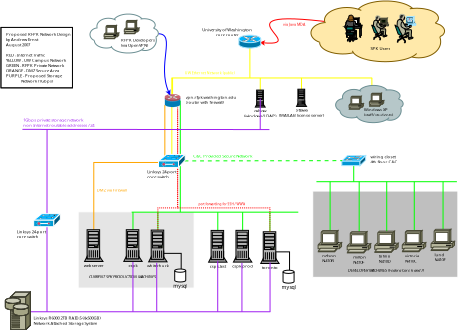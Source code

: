 <?xml version="1.0" encoding="UTF-8"?>
<dia:diagram xmlns:dia="http://www.lysator.liu.se/~alla/dia/">
  <dia:layer name="Current Network Design" visible="true">
    <dia:object type="Standard - BezierLine" version="0" id="O0">
      <dia:attribute name="obj_pos">
        <dia:point val="44.286,-16.748"/>
      </dia:attribute>
      <dia:attribute name="obj_bb">
        <dia:rectangle val="25.716,-18.406;44.286,-14.242"/>
      </dia:attribute>
      <dia:attribute name="bez_points">
        <dia:point val="44.286,-16.748"/>
        <dia:point val="14.128,-21.688"/>
        <dia:point val="33.128,-14.088"/>
        <dia:point val="24.087,-14.889"/>
      </dia:attribute>
      <dia:attribute name="corner_types">
        <dia:enum val="0"/>
        <dia:enum val="0"/>
      </dia:attribute>
      <dia:attribute name="line_color">
        <dia:color val="#ff0000"/>
      </dia:attribute>
      <dia:attribute name="line_width">
        <dia:real val="0"/>
      </dia:attribute>
      <dia:attribute name="end_arrow">
        <dia:enum val="22"/>
      </dia:attribute>
      <dia:attribute name="end_arrow_length">
        <dia:real val="0.5"/>
      </dia:attribute>
      <dia:attribute name="end_arrow_width">
        <dia:real val="0.5"/>
      </dia:attribute>
      <dia:connections>
        <dia:connection handle="3" to="O62" connection="4"/>
      </dia:connections>
    </dia:object>
    <dia:object type="Standard - Box" version="0" id="O1">
      <dia:attribute name="obj_pos">
        <dia:point val="-2.384,11.335"/>
      </dia:attribute>
      <dia:attribute name="obj_bb">
        <dia:rectangle val="-2.434,11.285;15.548,23.149"/>
      </dia:attribute>
      <dia:attribute name="elem_corner">
        <dia:point val="-2.384,11.335"/>
      </dia:attribute>
      <dia:attribute name="elem_width">
        <dia:real val="17.882"/>
      </dia:attribute>
      <dia:attribute name="elem_height">
        <dia:real val="11.765"/>
      </dia:attribute>
      <dia:attribute name="border_color">
        <dia:color val="#ffffff"/>
      </dia:attribute>
      <dia:attribute name="inner_color">
        <dia:color val="#e5e5e5"/>
      </dia:attribute>
      <dia:attribute name="show_background">
        <dia:boolean val="true"/>
      </dia:attribute>
      <dia:attribute name="corner_radius">
        <dia:real val="1.175e-38"/>
      </dia:attribute>
    </dia:object>
    <dia:object type="Network - Bus" version="0" id="O2">
      <dia:attribute name="obj_pos">
        <dia:point val="5.91,11.393"/>
      </dia:attribute>
      <dia:attribute name="obj_bb">
        <dia:rectangle val="5.86,-5.796;31.548,16.862"/>
      </dia:attribute>
      <dia:attribute name="conn_endpoints">
        <dia:point val="5.91,11.393"/>
        <dia:point val="31.498,11.393"/>
      </dia:attribute>
      <dia:attribute name="line_color">
        <dia:color val="#00ff00"/>
      </dia:attribute>
      <dia:attribute name="bus_handles">
        <dia:point val="19.14,16.657"/>
        <dia:point val="22.97,16.647"/>
        <dia:point val="6.066,16.547"/>
        <dia:point val="9.905,16.607"/>
        <dia:point val="27.176,16.862"/>
        <dia:point val="13.361,-5.796"/>
      </dia:attribute>
      <dia:connections>
        <dia:connection handle="2" to="O11" connection="2"/>
        <dia:connection handle="3" to="O12" connection="2"/>
        <dia:connection handle="4" to="O10" connection="2"/>
        <dia:connection handle="5" to="O32" connection="2"/>
        <dia:connection handle="6" to="O31" connection="2"/>
        <dia:connection handle="7" to="O28" connection="7"/>
      </dia:connections>
    </dia:object>
    <dia:object type="Network - Bus" version="0" id="O3">
      <dia:attribute name="obj_pos">
        <dia:point val="34.904,-9.289"/>
      </dia:attribute>
      <dia:attribute name="obj_bb">
        <dia:rectangle val="12.006,-14.889;42.939,3.5"/>
      </dia:attribute>
      <dia:attribute name="conn_endpoints">
        <dia:point val="34.904,-9.289"/>
        <dia:point val="29.14,-9.289"/>
      </dia:attribute>
      <dia:attribute name="line_color">
        <dia:color val="#ffff00"/>
      </dia:attribute>
      <dia:attribute name="bus_handles">
        <dia:point val="12.056,3.5"/>
        <dia:point val="25.684,-6.108"/>
        <dia:point val="32.045,-6.227"/>
        <dia:point val="12.17,-5.796"/>
        <dia:point val="42.889,-5.234"/>
        <dia:point val="24.087,-14.889"/>
      </dia:attribute>
      <dia:connections>
        <dia:connection handle="2" to="O59" connection="10"/>
        <dia:connection handle="3" to="O61" connection="2"/>
        <dia:connection handle="4" to="O40" connection="2"/>
        <dia:connection handle="5" to="O28" connection="8"/>
        <dia:connection handle="6" to="O48" connection="14"/>
        <dia:connection handle="7" to="O62" connection="4"/>
      </dia:connections>
    </dia:object>
    <dia:object type="Standard - ZigZagLine" version="1" id="O4">
      <dia:attribute name="obj_pos">
        <dia:point val="30.198,20.344"/>
      </dia:attribute>
      <dia:attribute name="obj_bb">
        <dia:rectangle val="26.676,16.862;30.198,20.344"/>
      </dia:attribute>
      <dia:attribute name="orth_points">
        <dia:point val="30.198,20.344"/>
        <dia:point val="30.198,17.515"/>
        <dia:point val="27.176,17.515"/>
        <dia:point val="27.176,16.862"/>
      </dia:attribute>
      <dia:attribute name="orth_orient">
        <dia:enum val="1"/>
        <dia:enum val="0"/>
        <dia:enum val="1"/>
      </dia:attribute>
      <dia:attribute name="autorouting">
        <dia:boolean val="false"/>
      </dia:attribute>
      <dia:attribute name="line_width">
        <dia:real val="0"/>
      </dia:attribute>
      <dia:attribute name="end_arrow">
        <dia:enum val="22"/>
      </dia:attribute>
      <dia:attribute name="end_arrow_length">
        <dia:real val="0.5"/>
      </dia:attribute>
      <dia:attribute name="end_arrow_width">
        <dia:real val="0.5"/>
      </dia:attribute>
      <dia:connections>
        <dia:connection handle="0" to="O33" connection="2"/>
        <dia:connection handle="1" to="O31" connection="2"/>
      </dia:connections>
    </dia:object>
    <dia:object type="Standard - ZigZagLine" version="1" id="O5">
      <dia:attribute name="obj_pos">
        <dia:point val="13.498,20.163"/>
      </dia:attribute>
      <dia:attribute name="obj_bb">
        <dia:rectangle val="9.405,16.607;13.498,20.163"/>
      </dia:attribute>
      <dia:attribute name="orth_points">
        <dia:point val="13.498,20.163"/>
        <dia:point val="13.498,17.746"/>
        <dia:point val="9.905,17.746"/>
        <dia:point val="9.905,16.607"/>
      </dia:attribute>
      <dia:attribute name="orth_orient">
        <dia:enum val="1"/>
        <dia:enum val="0"/>
        <dia:enum val="1"/>
      </dia:attribute>
      <dia:attribute name="autorouting">
        <dia:boolean val="false"/>
      </dia:attribute>
      <dia:attribute name="line_width">
        <dia:real val="0"/>
      </dia:attribute>
      <dia:attribute name="end_arrow">
        <dia:enum val="22"/>
      </dia:attribute>
      <dia:attribute name="end_arrow_length">
        <dia:real val="0.5"/>
      </dia:attribute>
      <dia:attribute name="end_arrow_width">
        <dia:real val="0.5"/>
      </dia:attribute>
      <dia:connections>
        <dia:connection handle="0" to="O30" connection="2"/>
        <dia:connection handle="1" to="O32" connection="2"/>
      </dia:connections>
    </dia:object>
    <dia:object type="Standard - Text" version="1" id="O6">
      <dia:attribute name="obj_pos">
        <dia:point val="0.498,8.217"/>
      </dia:attribute>
      <dia:attribute name="obj_bb">
        <dia:rectangle val="0.498,7.674;5.288,8.614"/>
      </dia:attribute>
      <dia:attribute name="text">
        <dia:composite type="text">
          <dia:attribute name="string">
            <dia:string>#DMZ via Firewall#</dia:string>
          </dia:attribute>
          <dia:attribute name="font">
            <dia:font family="sans" style="0" name="Helvetica"/>
          </dia:attribute>
          <dia:attribute name="height">
            <dia:real val="0.8"/>
          </dia:attribute>
          <dia:attribute name="pos">
            <dia:point val="0.498,8.217"/>
          </dia:attribute>
          <dia:attribute name="color">
            <dia:color val="#ffa500"/>
          </dia:attribute>
          <dia:attribute name="alignment">
            <dia:enum val="0"/>
          </dia:attribute>
        </dia:composite>
      </dia:attribute>
      <dia:attribute name="valign">
        <dia:enum val="3"/>
      </dia:attribute>
    </dia:object>
    <dia:object type="Network - Bus" version="0" id="O7">
      <dia:attribute name="obj_pos">
        <dia:point val="10.925,3.737"/>
      </dia:attribute>
      <dia:attribute name="obj_bb">
        <dia:rectangle val="-0.025,-5.117;11.029,16.55"/>
      </dia:attribute>
      <dia:attribute name="conn_endpoints">
        <dia:point val="10.925,3.737"/>
        <dia:point val="0.325,3.737"/>
      </dia:attribute>
      <dia:attribute name="line_color">
        <dia:color val="#ffa500"/>
      </dia:attribute>
      <dia:attribute name="bus_handles">
        <dia:point val="0.025,16.55"/>
        <dia:point val="10.979,-5.117"/>
      </dia:attribute>
      <dia:connections>
        <dia:connection handle="2" to="O15" connection="2"/>
        <dia:connection handle="3" to="O28" connection="3"/>
      </dia:connections>
    </dia:object>
    <dia:object type="Standard - Box" version="0" id="O8">
      <dia:attribute name="obj_pos">
        <dia:point val="33.768,8.14"/>
      </dia:attribute>
      <dia:attribute name="obj_bb">
        <dia:rectangle val="33.718,8.09;56.194,21.5"/>
      </dia:attribute>
      <dia:attribute name="elem_corner">
        <dia:point val="33.768,8.14"/>
      </dia:attribute>
      <dia:attribute name="elem_width">
        <dia:real val="22.377"/>
      </dia:attribute>
      <dia:attribute name="elem_height">
        <dia:real val="13.31"/>
      </dia:attribute>
      <dia:attribute name="border_color">
        <dia:color val="#ffffff"/>
      </dia:attribute>
      <dia:attribute name="inner_color">
        <dia:color val="#bfbfbf"/>
      </dia:attribute>
      <dia:attribute name="show_background">
        <dia:boolean val="true"/>
      </dia:attribute>
      <dia:attribute name="corner_radius">
        <dia:real val="1.175e-38"/>
      </dia:attribute>
    </dia:object>
    <dia:object type="Network - Bus" version="0" id="O9">
      <dia:attribute name="obj_pos">
        <dia:point val="34.394,6.7"/>
      </dia:attribute>
      <dia:attribute name="obj_bb">
        <dia:rectangle val="34.344,3.453;55.994,16.333"/>
      </dia:attribute>
      <dia:attribute name="conn_endpoints">
        <dia:point val="34.394,6.7"/>
        <dia:point val="55.944,6.7"/>
      </dia:attribute>
      <dia:attribute name="line_color">
        <dia:color val="#00ff00"/>
      </dia:attribute>
      <dia:attribute name="bus_handles">
        <dia:point val="36.452,16.16"/>
        <dia:point val="41.913,6.717"/>
        <dia:point val="40.933,16.333"/>
        <dia:point val="40.091,3.453"/>
        <dia:point val="45.178,16.251"/>
        <dia:point val="49.424,16.152"/>
        <dia:point val="53.861,15.965"/>
      </dia:attribute>
      <dia:connections>
        <dia:connection handle="2" to="O21" connection="11"/>
        <dia:connection handle="4" to="O23" connection="11"/>
        <dia:connection handle="5" to="O13" connection="10"/>
        <dia:connection handle="6" to="O25" connection="11"/>
        <dia:connection handle="7" to="O27" connection="11"/>
        <dia:connection handle="8" to="O44" connection="11"/>
      </dia:connections>
    </dia:object>
    <dia:object type="Network - General Computer (Tower)" version="0" id="O10">
      <dia:attribute name="obj_pos">
        <dia:point val="4.65,14.1"/>
      </dia:attribute>
      <dia:attribute name="obj_bb">
        <dia:rectangle val="4.642,14.06;7.492,20.062"/>
      </dia:attribute>
      <dia:attribute name="elem_corner">
        <dia:point val="4.65,14.1"/>
      </dia:attribute>
      <dia:attribute name="elem_width">
        <dia:real val="2.833"/>
      </dia:attribute>
      <dia:attribute name="elem_height">
        <dia:real val="4.893"/>
      </dia:attribute>
      <dia:attribute name="line_width">
        <dia:real val="0.1"/>
      </dia:attribute>
      <dia:attribute name="line_colour">
        <dia:color val="#000000"/>
      </dia:attribute>
      <dia:attribute name="fill_colour">
        <dia:color val="#ffffff"/>
      </dia:attribute>
      <dia:attribute name="show_background">
        <dia:boolean val="true"/>
      </dia:attribute>
      <dia:attribute name="line_style">
        <dia:enum val="0"/>
        <dia:real val="1"/>
      </dia:attribute>
      <dia:attribute name="text">
        <dia:composite type="text">
          <dia:attribute name="string">
            <dia:string>#cspk#</dia:string>
          </dia:attribute>
          <dia:attribute name="font">
            <dia:font family="sans" style="0" name="Helvetica"/>
          </dia:attribute>
          <dia:attribute name="height">
            <dia:real val="0.8"/>
          </dia:attribute>
          <dia:attribute name="pos">
            <dia:point val="6.066,19.664"/>
          </dia:attribute>
          <dia:attribute name="color">
            <dia:color val="#000000"/>
          </dia:attribute>
          <dia:attribute name="alignment">
            <dia:enum val="1"/>
          </dia:attribute>
        </dia:composite>
      </dia:attribute>
      <dia:attribute name="flip_horizontal">
        <dia:boolean val="false"/>
      </dia:attribute>
      <dia:attribute name="flip_vertical">
        <dia:boolean val="false"/>
      </dia:attribute>
    </dia:object>
    <dia:object type="Network - General Computer (Tower)" version="0" id="O11">
      <dia:attribute name="obj_pos">
        <dia:point val="17.723,14.21"/>
      </dia:attribute>
      <dia:attribute name="obj_bb">
        <dia:rectangle val="17.715,14.17;20.565,20.172"/>
      </dia:attribute>
      <dia:attribute name="elem_corner">
        <dia:point val="17.723,14.21"/>
      </dia:attribute>
      <dia:attribute name="elem_width">
        <dia:real val="2.833"/>
      </dia:attribute>
      <dia:attribute name="elem_height">
        <dia:real val="4.893"/>
      </dia:attribute>
      <dia:attribute name="line_width">
        <dia:real val="0.1"/>
      </dia:attribute>
      <dia:attribute name="line_colour">
        <dia:color val="#000000"/>
      </dia:attribute>
      <dia:attribute name="fill_colour">
        <dia:color val="#ffffff"/>
      </dia:attribute>
      <dia:attribute name="show_background">
        <dia:boolean val="true"/>
      </dia:attribute>
      <dia:attribute name="line_style">
        <dia:enum val="0"/>
        <dia:real val="1"/>
      </dia:attribute>
      <dia:attribute name="text">
        <dia:composite type="text">
          <dia:attribute name="string">
            <dia:string>#cspk-test#</dia:string>
          </dia:attribute>
          <dia:attribute name="font">
            <dia:font family="sans" style="0" name="Helvetica"/>
          </dia:attribute>
          <dia:attribute name="height">
            <dia:real val="0.8"/>
          </dia:attribute>
          <dia:attribute name="pos">
            <dia:point val="19.14,19.774"/>
          </dia:attribute>
          <dia:attribute name="color">
            <dia:color val="#000000"/>
          </dia:attribute>
          <dia:attribute name="alignment">
            <dia:enum val="1"/>
          </dia:attribute>
        </dia:composite>
      </dia:attribute>
      <dia:attribute name="flip_horizontal">
        <dia:boolean val="false"/>
      </dia:attribute>
      <dia:attribute name="flip_vertical">
        <dia:boolean val="false"/>
      </dia:attribute>
    </dia:object>
    <dia:object type="Network - General Computer (Tower)" version="0" id="O12">
      <dia:attribute name="obj_pos">
        <dia:point val="21.553,14.2"/>
      </dia:attribute>
      <dia:attribute name="obj_bb">
        <dia:rectangle val="21.536,14.16;24.403,20.162"/>
      </dia:attribute>
      <dia:attribute name="elem_corner">
        <dia:point val="21.553,14.2"/>
      </dia:attribute>
      <dia:attribute name="elem_width">
        <dia:real val="2.833"/>
      </dia:attribute>
      <dia:attribute name="elem_height">
        <dia:real val="4.893"/>
      </dia:attribute>
      <dia:attribute name="line_width">
        <dia:real val="0.1"/>
      </dia:attribute>
      <dia:attribute name="line_colour">
        <dia:color val="#000000"/>
      </dia:attribute>
      <dia:attribute name="fill_colour">
        <dia:color val="#ffffff"/>
      </dia:attribute>
      <dia:attribute name="show_background">
        <dia:boolean val="true"/>
      </dia:attribute>
      <dia:attribute name="line_style">
        <dia:enum val="0"/>
        <dia:real val="1"/>
      </dia:attribute>
      <dia:attribute name="text">
        <dia:composite type="text">
          <dia:attribute name="string">
            <dia:string>#cspk-prod#</dia:string>
          </dia:attribute>
          <dia:attribute name="font">
            <dia:font family="sans" style="0" name="Helvetica"/>
          </dia:attribute>
          <dia:attribute name="height">
            <dia:real val="0.8"/>
          </dia:attribute>
          <dia:attribute name="pos">
            <dia:point val="22.97,19.764"/>
          </dia:attribute>
          <dia:attribute name="color">
            <dia:color val="#000000"/>
          </dia:attribute>
          <dia:attribute name="alignment">
            <dia:enum val="1"/>
          </dia:attribute>
        </dia:composite>
      </dia:attribute>
      <dia:attribute name="flip_horizontal">
        <dia:boolean val="false"/>
      </dia:attribute>
      <dia:attribute name="flip_vertical">
        <dia:boolean val="false"/>
      </dia:attribute>
    </dia:object>
    <dia:group>
      <dia:object type="Cisco - Workgroup switch" version="0" id="O13">
        <dia:attribute name="obj_pos">
          <dia:point val="38.259,2.682"/>
        </dia:attribute>
        <dia:attribute name="obj_bb">
          <dia:rectangle val="38.258,2.681;41.926,4.225"/>
        </dia:attribute>
        <dia:attribute name="elem_corner">
          <dia:point val="38.259,2.682"/>
        </dia:attribute>
        <dia:attribute name="elem_width">
          <dia:real val="3.666"/>
        </dia:attribute>
        <dia:attribute name="elem_height">
          <dia:real val="1.541"/>
        </dia:attribute>
        <dia:attribute name="line_width">
          <dia:real val="0.1"/>
        </dia:attribute>
        <dia:attribute name="line_colour">
          <dia:color val="#000000"/>
        </dia:attribute>
        <dia:attribute name="fill_colour">
          <dia:color val="#ffffff"/>
        </dia:attribute>
        <dia:attribute name="show_background">
          <dia:boolean val="true"/>
        </dia:attribute>
        <dia:attribute name="line_style">
          <dia:enum val="0"/>
          <dia:real val="1"/>
        </dia:attribute>
        <dia:attribute name="flip_horizontal">
          <dia:boolean val="false"/>
        </dia:attribute>
        <dia:attribute name="flip_vertical">
          <dia:boolean val="false"/>
        </dia:attribute>
      </dia:object>
      <dia:object type="Standard - Text" version="1" id="O14">
        <dia:attribute name="obj_pos">
          <dia:point val="42.659,3.082"/>
        </dia:attribute>
        <dia:attribute name="obj_bb">
          <dia:rectangle val="42.659,2.54;46.589,4.28"/>
        </dia:attribute>
        <dia:attribute name="text">
          <dia:composite type="text">
            <dia:attribute name="string">
              <dia:string>#wiring closet
4th floor C&amp;C#</dia:string>
            </dia:attribute>
            <dia:attribute name="font">
              <dia:font family="sans" style="0" name="Helvetica"/>
            </dia:attribute>
            <dia:attribute name="height">
              <dia:real val="0.8"/>
            </dia:attribute>
            <dia:attribute name="pos">
              <dia:point val="42.659,3.082"/>
            </dia:attribute>
            <dia:attribute name="color">
              <dia:color val="#000000"/>
            </dia:attribute>
            <dia:attribute name="alignment">
              <dia:enum val="0"/>
            </dia:attribute>
          </dia:composite>
        </dia:attribute>
        <dia:attribute name="valign">
          <dia:enum val="3"/>
        </dia:attribute>
      </dia:object>
    </dia:group>
    <dia:object type="Network - General Computer (Tower)" version="0" id="O15">
      <dia:attribute name="obj_pos">
        <dia:point val="-1.392,14.104"/>
      </dia:attribute>
      <dia:attribute name="obj_bb">
        <dia:rectangle val="-1.504,14.063;1.554,20.065"/>
      </dia:attribute>
      <dia:attribute name="elem_corner">
        <dia:point val="-1.392,14.104"/>
      </dia:attribute>
      <dia:attribute name="elem_width">
        <dia:real val="2.833"/>
      </dia:attribute>
      <dia:attribute name="elem_height">
        <dia:real val="4.893"/>
      </dia:attribute>
      <dia:attribute name="line_width">
        <dia:real val="0.1"/>
      </dia:attribute>
      <dia:attribute name="line_colour">
        <dia:color val="#000000"/>
      </dia:attribute>
      <dia:attribute name="fill_colour">
        <dia:color val="#ffffff"/>
      </dia:attribute>
      <dia:attribute name="show_background">
        <dia:boolean val="true"/>
      </dia:attribute>
      <dia:attribute name="line_style">
        <dia:enum val="0"/>
        <dia:real val="1"/>
      </dia:attribute>
      <dia:attribute name="text">
        <dia:composite type="text">
          <dia:attribute name="string">
            <dia:string>#webserver#</dia:string>
          </dia:attribute>
          <dia:attribute name="font">
            <dia:font family="sans" style="0" name="Helvetica"/>
          </dia:attribute>
          <dia:attribute name="height">
            <dia:real val="0.8"/>
          </dia:attribute>
          <dia:attribute name="pos">
            <dia:point val="0.025,19.668"/>
          </dia:attribute>
          <dia:attribute name="color">
            <dia:color val="#000000"/>
          </dia:attribute>
          <dia:attribute name="alignment">
            <dia:enum val="1"/>
          </dia:attribute>
        </dia:composite>
      </dia:attribute>
      <dia:attribute name="flip_horizontal">
        <dia:boolean val="false"/>
      </dia:attribute>
      <dia:attribute name="flip_vertical">
        <dia:boolean val="false"/>
      </dia:attribute>
    </dia:object>
    <dia:object type="Standard - Text" version="1" id="O16">
      <dia:attribute name="obj_pos">
        <dia:point val="-0.712,21.585"/>
      </dia:attribute>
      <dia:attribute name="obj_bb">
        <dia:rectangle val="-0.712,21.043;10.781,21.983"/>
      </dia:attribute>
      <dia:attribute name="text">
        <dia:composite type="text">
          <dia:attribute name="string">
            <dia:string>#CURRENT SPK PRODUCTION MACHINES#</dia:string>
          </dia:attribute>
          <dia:attribute name="font">
            <dia:font family="sans" style="8" name="Helvetica-Oblique"/>
          </dia:attribute>
          <dia:attribute name="height">
            <dia:real val="0.8"/>
          </dia:attribute>
          <dia:attribute name="pos">
            <dia:point val="-0.712,21.585"/>
          </dia:attribute>
          <dia:attribute name="color">
            <dia:color val="#000000"/>
          </dia:attribute>
          <dia:attribute name="alignment">
            <dia:enum val="0"/>
          </dia:attribute>
        </dia:composite>
      </dia:attribute>
      <dia:attribute name="valign">
        <dia:enum val="3"/>
      </dia:attribute>
    </dia:object>
    <dia:object type="Standard - PolyLine" version="0" id="O17">
      <dia:attribute name="obj_pos">
        <dia:point val="12.056,3.5"/>
      </dia:attribute>
      <dia:attribute name="obj_bb">
        <dia:rectangle val="12.001,3.398;40.146,3.555"/>
      </dia:attribute>
      <dia:attribute name="poly_points">
        <dia:point val="12.056,3.5"/>
        <dia:point val="40.091,3.453"/>
      </dia:attribute>
      <dia:attribute name="line_color">
        <dia:color val="#00ff00"/>
      </dia:attribute>
      <dia:attribute name="line_width">
        <dia:real val="0.11"/>
      </dia:attribute>
      <dia:attribute name="line_style">
        <dia:enum val="1"/>
      </dia:attribute>
      <dia:attribute name="dashlength">
        <dia:real val="0.6"/>
      </dia:attribute>
      <dia:connections>
        <dia:connection handle="0" to="O59" connection="10"/>
        <dia:connection handle="1" to="O13" connection="10"/>
      </dia:connections>
    </dia:object>
    <dia:object type="Standard - Text" version="1" id="O18">
      <dia:attribute name="obj_pos">
        <dia:point val="12.45,21.55"/>
      </dia:attribute>
      <dia:attribute name="obj_bb">
        <dia:rectangle val="12.45,21.15;12.45,22.35"/>
      </dia:attribute>
      <dia:attribute name="text">
        <dia:composite type="text">
          <dia:attribute name="string">
            <dia:string>##</dia:string>
          </dia:attribute>
          <dia:attribute name="font">
            <dia:font family="sans" style="0" name="Helvetica"/>
          </dia:attribute>
          <dia:attribute name="height">
            <dia:real val="0.8"/>
          </dia:attribute>
          <dia:attribute name="pos">
            <dia:point val="12.45,21.55"/>
          </dia:attribute>
          <dia:attribute name="color">
            <dia:color val="#000000"/>
          </dia:attribute>
          <dia:attribute name="alignment">
            <dia:enum val="0"/>
          </dia:attribute>
        </dia:composite>
      </dia:attribute>
      <dia:attribute name="valign">
        <dia:enum val="3"/>
      </dia:attribute>
    </dia:object>
    <dia:object type="Standard - Text" version="1" id="O19">
      <dia:attribute name="obj_pos">
        <dia:point val="39.215,20.582"/>
      </dia:attribute>
      <dia:attribute name="obj_bb">
        <dia:rectangle val="39.215,20.023;52.592,21.014"/>
      </dia:attribute>
      <dia:attribute name="text">
        <dia:composite type="text">
          <dia:attribute name="string">
            <dia:string>#DEVELOPER MACHINES (Fedora Core 6 and 7)#</dia:string>
          </dia:attribute>
          <dia:attribute name="font">
            <dia:font family="sans" style="8" name="Helvetica-Oblique"/>
          </dia:attribute>
          <dia:attribute name="height">
            <dia:real val="0.8"/>
          </dia:attribute>
          <dia:attribute name="pos">
            <dia:point val="39.215,20.582"/>
          </dia:attribute>
          <dia:attribute name="color">
            <dia:color val="#000000"/>
          </dia:attribute>
          <dia:attribute name="alignment">
            <dia:enum val="0"/>
          </dia:attribute>
        </dia:composite>
      </dia:attribute>
      <dia:attribute name="valign">
        <dia:enum val="3"/>
      </dia:attribute>
    </dia:object>
    <dia:object type="Standard - Text" version="1" id="O20">
      <dia:attribute name="obj_pos">
        <dia:point val="35.25,18.33"/>
      </dia:attribute>
      <dia:attribute name="obj_bb">
        <dia:rectangle val="35.25,17.788;37.197,19.527"/>
      </dia:attribute>
      <dia:attribute name="text">
        <dia:composite type="text">
          <dia:attribute name="string">
            <dia:string>#nelson
N410B#</dia:string>
          </dia:attribute>
          <dia:attribute name="font">
            <dia:font family="sans" style="0" name="Helvetica"/>
          </dia:attribute>
          <dia:attribute name="height">
            <dia:real val="0.8"/>
          </dia:attribute>
          <dia:attribute name="pos">
            <dia:point val="35.25,18.33"/>
          </dia:attribute>
          <dia:attribute name="color">
            <dia:color val="#000000"/>
          </dia:attribute>
          <dia:attribute name="alignment">
            <dia:enum val="0"/>
          </dia:attribute>
        </dia:composite>
      </dia:attribute>
      <dia:attribute name="valign">
        <dia:enum val="3"/>
      </dia:attribute>
    </dia:object>
    <dia:group>
      <dia:object type="Cisco - PC" version="0" id="O21">
        <dia:attribute name="obj_pos">
          <dia:point val="34.6,14.23"/>
        </dia:attribute>
        <dia:attribute name="obj_bb">
          <dia:rectangle val="34.6,14.23;38.218,17.504"/>
        </dia:attribute>
        <dia:attribute name="elem_corner">
          <dia:point val="34.6,14.23"/>
        </dia:attribute>
        <dia:attribute name="elem_width">
          <dia:real val="3.618"/>
        </dia:attribute>
        <dia:attribute name="elem_height">
          <dia:real val="3.274"/>
        </dia:attribute>
        <dia:attribute name="line_width">
          <dia:real val="0"/>
        </dia:attribute>
        <dia:attribute name="line_colour">
          <dia:color val="#000000"/>
        </dia:attribute>
        <dia:attribute name="fill_colour">
          <dia:color val="#ffffff"/>
        </dia:attribute>
        <dia:attribute name="show_background">
          <dia:boolean val="true"/>
        </dia:attribute>
        <dia:attribute name="line_style">
          <dia:enum val="0"/>
          <dia:real val="1"/>
        </dia:attribute>
        <dia:attribute name="flip_horizontal">
          <dia:boolean val="false"/>
        </dia:attribute>
        <dia:attribute name="flip_vertical">
          <dia:boolean val="false"/>
        </dia:attribute>
      </dia:object>
    </dia:group>
    <dia:object type="Standard - Text" version="1" id="O22">
      <dia:attribute name="obj_pos">
        <dia:point val="40.001,18.544"/>
      </dia:attribute>
      <dia:attribute name="obj_bb">
        <dia:rectangle val="40.001,18.001;41.883,19.741"/>
      </dia:attribute>
      <dia:attribute name="text">
        <dia:composite type="text">
          <dia:attribute name="string">
            <dia:string>#milton
N410F#</dia:string>
          </dia:attribute>
          <dia:attribute name="font">
            <dia:font family="sans" style="0" name="Helvetica"/>
          </dia:attribute>
          <dia:attribute name="height">
            <dia:real val="0.8"/>
          </dia:attribute>
          <dia:attribute name="pos">
            <dia:point val="40.001,18.544"/>
          </dia:attribute>
          <dia:attribute name="color">
            <dia:color val="#000000"/>
          </dia:attribute>
          <dia:attribute name="alignment">
            <dia:enum val="0"/>
          </dia:attribute>
        </dia:composite>
      </dia:attribute>
      <dia:attribute name="valign">
        <dia:enum val="3"/>
      </dia:attribute>
    </dia:object>
    <dia:object type="Cisco - PC" version="0" id="O23">
      <dia:attribute name="obj_pos">
        <dia:point val="39.081,14.403"/>
      </dia:attribute>
      <dia:attribute name="obj_bb">
        <dia:rectangle val="39.081,14.403;42.699,17.677"/>
      </dia:attribute>
      <dia:attribute name="elem_corner">
        <dia:point val="39.081,14.403"/>
      </dia:attribute>
      <dia:attribute name="elem_width">
        <dia:real val="3.618"/>
      </dia:attribute>
      <dia:attribute name="elem_height">
        <dia:real val="3.274"/>
      </dia:attribute>
      <dia:attribute name="line_width">
        <dia:real val="0"/>
      </dia:attribute>
      <dia:attribute name="line_colour">
        <dia:color val="#000000"/>
      </dia:attribute>
      <dia:attribute name="fill_colour">
        <dia:color val="#ffffff"/>
      </dia:attribute>
      <dia:attribute name="show_background">
        <dia:boolean val="true"/>
      </dia:attribute>
      <dia:attribute name="line_style">
        <dia:enum val="0"/>
        <dia:real val="1"/>
      </dia:attribute>
      <dia:attribute name="flip_horizontal">
        <dia:boolean val="false"/>
      </dia:attribute>
      <dia:attribute name="flip_vertical">
        <dia:boolean val="false"/>
      </dia:attribute>
    </dia:object>
    <dia:object type="Standard - Text" version="1" id="O24">
      <dia:attribute name="obj_pos">
        <dia:point val="43.947,18.391"/>
      </dia:attribute>
      <dia:attribute name="obj_bb">
        <dia:rectangle val="43.947,17.848;45.944,19.588"/>
      </dia:attribute>
      <dia:attribute name="text">
        <dia:composite type="text">
          <dia:attribute name="string">
            <dia:string>#tofino
N410D#</dia:string>
          </dia:attribute>
          <dia:attribute name="font">
            <dia:font family="sans" style="0" name="Helvetica"/>
          </dia:attribute>
          <dia:attribute name="height">
            <dia:real val="0.8"/>
          </dia:attribute>
          <dia:attribute name="pos">
            <dia:point val="43.947,18.391"/>
          </dia:attribute>
          <dia:attribute name="color">
            <dia:color val="#000000"/>
          </dia:attribute>
          <dia:attribute name="alignment">
            <dia:enum val="0"/>
          </dia:attribute>
        </dia:composite>
      </dia:attribute>
      <dia:attribute name="valign">
        <dia:enum val="3"/>
      </dia:attribute>
    </dia:object>
    <dia:object type="Cisco - PC" version="0" id="O25">
      <dia:attribute name="obj_pos">
        <dia:point val="43.327,14.321"/>
      </dia:attribute>
      <dia:attribute name="obj_bb">
        <dia:rectangle val="43.327,14.321;46.945,17.595"/>
      </dia:attribute>
      <dia:attribute name="elem_corner">
        <dia:point val="43.327,14.321"/>
      </dia:attribute>
      <dia:attribute name="elem_width">
        <dia:real val="3.618"/>
      </dia:attribute>
      <dia:attribute name="elem_height">
        <dia:real val="3.274"/>
      </dia:attribute>
      <dia:attribute name="line_width">
        <dia:real val="0"/>
      </dia:attribute>
      <dia:attribute name="line_colour">
        <dia:color val="#000000"/>
      </dia:attribute>
      <dia:attribute name="fill_colour">
        <dia:color val="#ffffff"/>
      </dia:attribute>
      <dia:attribute name="show_background">
        <dia:boolean val="true"/>
      </dia:attribute>
      <dia:attribute name="line_style">
        <dia:enum val="0"/>
        <dia:real val="1"/>
      </dia:attribute>
      <dia:attribute name="flip_horizontal">
        <dia:boolean val="false"/>
      </dia:attribute>
      <dia:attribute name="flip_vertical">
        <dia:boolean val="false"/>
      </dia:attribute>
    </dia:object>
    <dia:object type="Standard - Text" version="1" id="O26">
      <dia:attribute name="obj_pos">
        <dia:point val="47.992,18.372"/>
      </dia:attribute>
      <dia:attribute name="obj_bb">
        <dia:rectangle val="47.992,17.83;50.165,19.57"/>
      </dia:attribute>
      <dia:attribute name="text">
        <dia:composite type="text">
          <dia:attribute name="string">
            <dia:string>#victoria
N410C#</dia:string>
          </dia:attribute>
          <dia:attribute name="font">
            <dia:font family="sans" style="0" name="Helvetica"/>
          </dia:attribute>
          <dia:attribute name="height">
            <dia:real val="0.8"/>
          </dia:attribute>
          <dia:attribute name="pos">
            <dia:point val="47.992,18.372"/>
          </dia:attribute>
          <dia:attribute name="color">
            <dia:color val="#000000"/>
          </dia:attribute>
          <dia:attribute name="alignment">
            <dia:enum val="0"/>
          </dia:attribute>
        </dia:composite>
      </dia:attribute>
      <dia:attribute name="valign">
        <dia:enum val="3"/>
      </dia:attribute>
    </dia:object>
    <dia:object type="Cisco - PC" version="0" id="O27">
      <dia:attribute name="obj_pos">
        <dia:point val="47.572,14.222"/>
      </dia:attribute>
      <dia:attribute name="obj_bb">
        <dia:rectangle val="47.572,14.222;51.191,17.496"/>
      </dia:attribute>
      <dia:attribute name="elem_corner">
        <dia:point val="47.572,14.222"/>
      </dia:attribute>
      <dia:attribute name="elem_width">
        <dia:real val="3.618"/>
      </dia:attribute>
      <dia:attribute name="elem_height">
        <dia:real val="3.274"/>
      </dia:attribute>
      <dia:attribute name="line_width">
        <dia:real val="0"/>
      </dia:attribute>
      <dia:attribute name="line_colour">
        <dia:color val="#000000"/>
      </dia:attribute>
      <dia:attribute name="fill_colour">
        <dia:color val="#ffffff"/>
      </dia:attribute>
      <dia:attribute name="show_background">
        <dia:boolean val="true"/>
      </dia:attribute>
      <dia:attribute name="line_style">
        <dia:enum val="0"/>
        <dia:real val="1"/>
      </dia:attribute>
      <dia:attribute name="flip_horizontal">
        <dia:boolean val="false"/>
      </dia:attribute>
      <dia:attribute name="flip_vertical">
        <dia:boolean val="false"/>
      </dia:attribute>
    </dia:object>
    <dia:group>
      <dia:object type="Cisco - Router with Firewall" version="0" id="O28">
        <dia:attribute name="obj_pos">
          <dia:point val="10.979,-6.796"/>
        </dia:attribute>
        <dia:attribute name="obj_bb">
          <dia:rectangle val="10.194,-7.419;14.004,-4.356"/>
        </dia:attribute>
        <dia:attribute name="elem_corner">
          <dia:point val="10.979,-6.796"/>
        </dia:attribute>
        <dia:attribute name="elem_width">
          <dia:real val="2.382"/>
        </dia:attribute>
        <dia:attribute name="elem_height">
          <dia:real val="2"/>
        </dia:attribute>
        <dia:attribute name="line_width">
          <dia:real val="0"/>
        </dia:attribute>
        <dia:attribute name="line_colour">
          <dia:color val="#000000"/>
        </dia:attribute>
        <dia:attribute name="fill_colour">
          <dia:color val="#ffffff"/>
        </dia:attribute>
        <dia:attribute name="show_background">
          <dia:boolean val="true"/>
        </dia:attribute>
        <dia:attribute name="line_style">
          <dia:enum val="0"/>
          <dia:real val="1"/>
        </dia:attribute>
        <dia:attribute name="flip_horizontal">
          <dia:boolean val="false"/>
        </dia:attribute>
        <dia:attribute name="flip_vertical">
          <dia:boolean val="false"/>
        </dia:attribute>
      </dia:object>
      <dia:object type="Standard - Text" version="1" id="O29">
        <dia:attribute name="obj_pos">
          <dia:point val="14.179,-6.096"/>
        </dia:attribute>
        <dia:attribute name="obj_bb">
          <dia:rectangle val="14.179,-6.638;21.439,-4.898"/>
        </dia:attribute>
        <dia:attribute name="text">
          <dia:composite type="text">
            <dia:attribute name="string">
              <dia:string>#vpn.rfpk.washington.edu
(router with firewall)#</dia:string>
            </dia:attribute>
            <dia:attribute name="font">
              <dia:font family="sans" style="0" name="Helvetica"/>
            </dia:attribute>
            <dia:attribute name="height">
              <dia:real val="0.8"/>
            </dia:attribute>
            <dia:attribute name="pos">
              <dia:point val="14.179,-6.096"/>
            </dia:attribute>
            <dia:attribute name="color">
              <dia:color val="#000000"/>
            </dia:attribute>
            <dia:attribute name="alignment">
              <dia:enum val="0"/>
            </dia:attribute>
          </dia:composite>
        </dia:attribute>
        <dia:attribute name="valign">
          <dia:enum val="3"/>
        </dia:attribute>
      </dia:object>
    </dia:group>
    <dia:object type="Network - Storage" version="0" id="O30">
      <dia:attribute name="obj_pos">
        <dia:point val="12.498,20.158"/>
      </dia:attribute>
      <dia:attribute name="obj_bb">
        <dia:rectangle val="12.278,20.158;14.418,23.331"/>
      </dia:attribute>
      <dia:attribute name="elem_corner">
        <dia:point val="12.498,20.158"/>
      </dia:attribute>
      <dia:attribute name="elem_width">
        <dia:real val="1.7"/>
      </dia:attribute>
      <dia:attribute name="elem_height">
        <dia:real val="2"/>
      </dia:attribute>
      <dia:attribute name="line_width">
        <dia:real val="0"/>
      </dia:attribute>
      <dia:attribute name="line_colour">
        <dia:color val="#000000"/>
      </dia:attribute>
      <dia:attribute name="fill_colour">
        <dia:color val="#ffffff"/>
      </dia:attribute>
      <dia:attribute name="show_background">
        <dia:boolean val="true"/>
      </dia:attribute>
      <dia:attribute name="line_style">
        <dia:enum val="0"/>
        <dia:real val="1"/>
      </dia:attribute>
      <dia:attribute name="text">
        <dia:composite type="text">
          <dia:attribute name="string">
            <dia:string>#mysql#</dia:string>
          </dia:attribute>
          <dia:attribute name="font">
            <dia:font family="sans" style="0" name="Helvetica"/>
          </dia:attribute>
          <dia:attribute name="height">
            <dia:real val="1"/>
          </dia:attribute>
          <dia:attribute name="pos">
            <dia:point val="13.348,22.836"/>
          </dia:attribute>
          <dia:attribute name="color">
            <dia:color val="#000000"/>
          </dia:attribute>
          <dia:attribute name="alignment">
            <dia:enum val="1"/>
          </dia:attribute>
        </dia:composite>
      </dia:attribute>
      <dia:attribute name="flip_horizontal">
        <dia:boolean val="false"/>
      </dia:attribute>
      <dia:attribute name="flip_vertical">
        <dia:boolean val="false"/>
      </dia:attribute>
    </dia:object>
    <dia:object type="Network - General Computer (Tower)" version="0" id="O31">
      <dia:attribute name="obj_pos">
        <dia:point val="25.759,14.416"/>
      </dia:attribute>
      <dia:attribute name="obj_bb">
        <dia:rectangle val="25.751,14.376;28.602,20.378"/>
      </dia:attribute>
      <dia:attribute name="elem_corner">
        <dia:point val="25.759,14.416"/>
      </dia:attribute>
      <dia:attribute name="elem_width">
        <dia:real val="2.833"/>
      </dia:attribute>
      <dia:attribute name="elem_height">
        <dia:real val="4.893"/>
      </dia:attribute>
      <dia:attribute name="line_width">
        <dia:real val="0.1"/>
      </dia:attribute>
      <dia:attribute name="line_colour">
        <dia:color val="#000000"/>
      </dia:attribute>
      <dia:attribute name="fill_colour">
        <dia:color val="#ffffff"/>
      </dia:attribute>
      <dia:attribute name="show_background">
        <dia:boolean val="true"/>
      </dia:attribute>
      <dia:attribute name="line_style">
        <dia:enum val="0"/>
        <dia:real val="1"/>
      </dia:attribute>
      <dia:attribute name="text">
        <dia:composite type="text">
          <dia:attribute name="string">
            <dia:string>#toronto#</dia:string>
          </dia:attribute>
          <dia:attribute name="font">
            <dia:font family="sans" style="0" name="Helvetica"/>
          </dia:attribute>
          <dia:attribute name="height">
            <dia:real val="0.8"/>
          </dia:attribute>
          <dia:attribute name="pos">
            <dia:point val="27.176,19.98"/>
          </dia:attribute>
          <dia:attribute name="color">
            <dia:color val="#000000"/>
          </dia:attribute>
          <dia:attribute name="alignment">
            <dia:enum val="1"/>
          </dia:attribute>
        </dia:composite>
      </dia:attribute>
      <dia:attribute name="flip_horizontal">
        <dia:boolean val="false"/>
      </dia:attribute>
      <dia:attribute name="flip_vertical">
        <dia:boolean val="false"/>
      </dia:attribute>
    </dia:object>
    <dia:group>
      <dia:object type="Network - General Computer (Tower)" version="0" id="O32">
        <dia:attribute name="obj_pos">
          <dia:point val="8.488,14.16"/>
        </dia:attribute>
        <dia:attribute name="obj_bb">
          <dia:rectangle val="8.247,14.12;11.562,20.122"/>
        </dia:attribute>
        <dia:attribute name="elem_corner">
          <dia:point val="8.488,14.16"/>
        </dia:attribute>
        <dia:attribute name="elem_width">
          <dia:real val="2.833"/>
        </dia:attribute>
        <dia:attribute name="elem_height">
          <dia:real val="4.893"/>
        </dia:attribute>
        <dia:attribute name="line_width">
          <dia:real val="0.1"/>
        </dia:attribute>
        <dia:attribute name="line_colour">
          <dia:color val="#000000"/>
        </dia:attribute>
        <dia:attribute name="fill_colour">
          <dia:color val="#ffffff"/>
        </dia:attribute>
        <dia:attribute name="show_background">
          <dia:boolean val="true"/>
        </dia:attribute>
        <dia:attribute name="line_style">
          <dia:enum val="0"/>
          <dia:real val="1"/>
        </dia:attribute>
        <dia:attribute name="text">
          <dia:composite type="text">
            <dia:attribute name="string">
              <dia:string>#whitechuck#</dia:string>
            </dia:attribute>
            <dia:attribute name="font">
              <dia:font family="sans" style="0" name="Helvetica"/>
            </dia:attribute>
            <dia:attribute name="height">
              <dia:real val="0.8"/>
            </dia:attribute>
            <dia:attribute name="pos">
              <dia:point val="9.905,19.724"/>
            </dia:attribute>
            <dia:attribute name="color">
              <dia:color val="#000000"/>
            </dia:attribute>
            <dia:attribute name="alignment">
              <dia:enum val="1"/>
            </dia:attribute>
          </dia:composite>
        </dia:attribute>
        <dia:attribute name="flip_horizontal">
          <dia:boolean val="false"/>
        </dia:attribute>
        <dia:attribute name="flip_vertical">
          <dia:boolean val="false"/>
        </dia:attribute>
      </dia:object>
    </dia:group>
    <dia:object type="Network - Storage" version="0" id="O33">
      <dia:attribute name="obj_pos">
        <dia:point val="29.198,20.339"/>
      </dia:attribute>
      <dia:attribute name="obj_bb">
        <dia:rectangle val="28.978,20.339;31.118,23.512"/>
      </dia:attribute>
      <dia:attribute name="elem_corner">
        <dia:point val="29.198,20.339"/>
      </dia:attribute>
      <dia:attribute name="elem_width">
        <dia:real val="1.7"/>
      </dia:attribute>
      <dia:attribute name="elem_height">
        <dia:real val="2"/>
      </dia:attribute>
      <dia:attribute name="line_width">
        <dia:real val="0"/>
      </dia:attribute>
      <dia:attribute name="line_colour">
        <dia:color val="#000000"/>
      </dia:attribute>
      <dia:attribute name="fill_colour">
        <dia:color val="#ffffff"/>
      </dia:attribute>
      <dia:attribute name="show_background">
        <dia:boolean val="true"/>
      </dia:attribute>
      <dia:attribute name="line_style">
        <dia:enum val="0"/>
        <dia:real val="1"/>
      </dia:attribute>
      <dia:attribute name="text">
        <dia:composite type="text">
          <dia:attribute name="string">
            <dia:string>#mysql#</dia:string>
          </dia:attribute>
          <dia:attribute name="font">
            <dia:font family="sans" style="0" name="Helvetica"/>
          </dia:attribute>
          <dia:attribute name="height">
            <dia:real val="1"/>
          </dia:attribute>
          <dia:attribute name="pos">
            <dia:point val="30.048,23.017"/>
          </dia:attribute>
          <dia:attribute name="color">
            <dia:color val="#000000"/>
          </dia:attribute>
          <dia:attribute name="alignment">
            <dia:enum val="1"/>
          </dia:attribute>
        </dia:composite>
      </dia:attribute>
      <dia:attribute name="flip_horizontal">
        <dia:boolean val="false"/>
      </dia:attribute>
      <dia:attribute name="flip_vertical">
        <dia:boolean val="false"/>
      </dia:attribute>
    </dia:object>
    <dia:group>
      <dia:object type="Cisco - Cloud Gold" version="0" id="O34">
        <dia:attribute name="obj_pos">
          <dia:point val="33.504,-21.152"/>
        </dia:attribute>
        <dia:attribute name="obj_bb">
          <dia:rectangle val="33.504,-21.152;54.093,-11.799"/>
        </dia:attribute>
        <dia:attribute name="elem_corner">
          <dia:point val="33.504,-21.152"/>
        </dia:attribute>
        <dia:attribute name="elem_width">
          <dia:real val="20.588"/>
        </dia:attribute>
        <dia:attribute name="elem_height">
          <dia:real val="9.353"/>
        </dia:attribute>
        <dia:attribute name="line_width">
          <dia:real val="0"/>
        </dia:attribute>
        <dia:attribute name="line_colour">
          <dia:color val="#000000"/>
        </dia:attribute>
        <dia:attribute name="fill_colour">
          <dia:color val="#ffffff"/>
        </dia:attribute>
        <dia:attribute name="show_background">
          <dia:boolean val="true"/>
        </dia:attribute>
        <dia:attribute name="line_style">
          <dia:enum val="0"/>
          <dia:real val="1"/>
        </dia:attribute>
        <dia:attribute name="flip_horizontal">
          <dia:boolean val="false"/>
        </dia:attribute>
        <dia:attribute name="flip_vertical">
          <dia:boolean val="false"/>
        </dia:attribute>
      </dia:object>
      <dia:object type="Cisco - Mac Woman" version="0" id="O35">
        <dia:attribute name="obj_pos">
          <dia:point val="38.74,-18.975"/>
        </dia:attribute>
        <dia:attribute name="obj_bb">
          <dia:rectangle val="37.984,-19.175;42.024,-14.864"/>
        </dia:attribute>
        <dia:attribute name="elem_corner">
          <dia:point val="38.74,-18.975"/>
        </dia:attribute>
        <dia:attribute name="elem_width">
          <dia:real val="2.59"/>
        </dia:attribute>
        <dia:attribute name="elem_height">
          <dia:real val="4.111"/>
        </dia:attribute>
        <dia:attribute name="line_width">
          <dia:real val="0"/>
        </dia:attribute>
        <dia:attribute name="line_colour">
          <dia:color val="#000000"/>
        </dia:attribute>
        <dia:attribute name="fill_colour">
          <dia:color val="#ffffff"/>
        </dia:attribute>
        <dia:attribute name="show_background">
          <dia:boolean val="true"/>
        </dia:attribute>
        <dia:attribute name="line_style">
          <dia:enum val="0"/>
          <dia:real val="1"/>
        </dia:attribute>
        <dia:attribute name="flip_horizontal">
          <dia:boolean val="false"/>
        </dia:attribute>
        <dia:attribute name="flip_vertical">
          <dia:boolean val="false"/>
        </dia:attribute>
      </dia:object>
      <dia:object type="Cisco - PC Man" version="0" id="O36">
        <dia:attribute name="obj_pos">
          <dia:point val="42.857,-18.858"/>
        </dia:attribute>
        <dia:attribute name="obj_bb">
          <dia:rectangle val="42.857,-18.858;45.438,-15.152"/>
        </dia:attribute>
        <dia:attribute name="elem_corner">
          <dia:point val="42.857,-18.858"/>
        </dia:attribute>
        <dia:attribute name="elem_width">
          <dia:real val="2.581"/>
        </dia:attribute>
        <dia:attribute name="elem_height">
          <dia:real val="3.706"/>
        </dia:attribute>
        <dia:attribute name="line_width">
          <dia:real val="0"/>
        </dia:attribute>
        <dia:attribute name="line_colour">
          <dia:color val="#000000"/>
        </dia:attribute>
        <dia:attribute name="fill_colour">
          <dia:color val="#ffffff"/>
        </dia:attribute>
        <dia:attribute name="show_background">
          <dia:boolean val="true"/>
        </dia:attribute>
        <dia:attribute name="line_style">
          <dia:enum val="0"/>
          <dia:real val="1"/>
        </dia:attribute>
        <dia:attribute name="flip_horizontal">
          <dia:boolean val="false"/>
        </dia:attribute>
        <dia:attribute name="flip_vertical">
          <dia:boolean val="false"/>
        </dia:attribute>
      </dia:object>
      <dia:object type="Cisco - CiscoWorks Man" version="0" id="O37">
        <dia:attribute name="obj_pos">
          <dia:point val="46.446,-19.093"/>
        </dia:attribute>
        <dia:attribute name="obj_bb">
          <dia:rectangle val="46.446,-19.412;49.643,-14.704"/>
        </dia:attribute>
        <dia:attribute name="elem_corner">
          <dia:point val="46.446,-19.093"/>
        </dia:attribute>
        <dia:attribute name="elem_width">
          <dia:real val="3.198"/>
        </dia:attribute>
        <dia:attribute name="elem_height">
          <dia:real val="4.389"/>
        </dia:attribute>
        <dia:attribute name="line_width">
          <dia:real val="0"/>
        </dia:attribute>
        <dia:attribute name="line_colour">
          <dia:color val="#000000"/>
        </dia:attribute>
        <dia:attribute name="fill_colour">
          <dia:color val="#ffffff"/>
        </dia:attribute>
        <dia:attribute name="show_background">
          <dia:boolean val="true"/>
        </dia:attribute>
        <dia:attribute name="line_style">
          <dia:enum val="0"/>
          <dia:real val="1"/>
        </dia:attribute>
        <dia:attribute name="flip_horizontal">
          <dia:boolean val="false"/>
        </dia:attribute>
        <dia:attribute name="flip_vertical">
          <dia:boolean val="false"/>
        </dia:attribute>
      </dia:object>
      <dia:object type="Standard - Text" version="1" id="O38">
        <dia:attribute name="obj_pos">
          <dia:point val="42.67,-13.591"/>
        </dia:attribute>
        <dia:attribute name="obj_bb">
          <dia:rectangle val="42.67,-14.134;45.597,-13.194"/>
        </dia:attribute>
        <dia:attribute name="text">
          <dia:composite type="text">
            <dia:attribute name="string">
              <dia:string>#SPK Users#</dia:string>
            </dia:attribute>
            <dia:attribute name="font">
              <dia:font family="sans" style="0" name="Helvetica"/>
            </dia:attribute>
            <dia:attribute name="height">
              <dia:real val="0.8"/>
            </dia:attribute>
            <dia:attribute name="pos">
              <dia:point val="42.67,-13.591"/>
            </dia:attribute>
            <dia:attribute name="color">
              <dia:color val="#000000"/>
            </dia:attribute>
            <dia:attribute name="alignment">
              <dia:enum val="0"/>
            </dia:attribute>
          </dia:composite>
        </dia:attribute>
        <dia:attribute name="valign">
          <dia:enum val="3"/>
        </dia:attribute>
      </dia:object>
    </dia:group>
    <dia:object type="Standard - Text" version="1" id="O39">
      <dia:attribute name="obj_pos">
        <dia:point val="29.173,-17.356"/>
      </dia:attribute>
      <dia:attribute name="obj_bb">
        <dia:rectangle val="29.173,-17.846;32.458,-16.978"/>
      </dia:attribute>
      <dia:attribute name="text">
        <dia:composite type="text">
          <dia:attribute name="string">
            <dia:string>#via Java MDA#</dia:string>
          </dia:attribute>
          <dia:attribute name="font">
            <dia:font family="sans" style="0" name="Helvetica"/>
          </dia:attribute>
          <dia:attribute name="height">
            <dia:real val="0.7"/>
          </dia:attribute>
          <dia:attribute name="pos">
            <dia:point val="29.173,-17.356"/>
          </dia:attribute>
          <dia:attribute name="color">
            <dia:color val="#ff0000"/>
          </dia:attribute>
          <dia:attribute name="alignment">
            <dia:enum val="0"/>
          </dia:attribute>
        </dia:composite>
      </dia:attribute>
      <dia:attribute name="valign">
        <dia:enum val="3"/>
      </dia:attribute>
    </dia:object>
    <dia:object type="Network - General Computer (Tower)" version="0" id="O40">
      <dia:attribute name="obj_pos">
        <dia:point val="31.276,-7.556"/>
      </dia:attribute>
      <dia:attribute name="obj_bb">
        <dia:rectangle val="28.511,-7.596;35.579,-3.088"/>
      </dia:attribute>
      <dia:attribute name="elem_corner">
        <dia:point val="31.276,-7.556"/>
      </dia:attribute>
      <dia:attribute name="elem_width">
        <dia:real val="1.539"/>
      </dia:attribute>
      <dia:attribute name="elem_height">
        <dia:real val="2.658"/>
      </dia:attribute>
      <dia:attribute name="line_width">
        <dia:real val="0.1"/>
      </dia:attribute>
      <dia:attribute name="line_colour">
        <dia:color val="#000000"/>
      </dia:attribute>
      <dia:attribute name="fill_colour">
        <dia:color val="#ffffff"/>
      </dia:attribute>
      <dia:attribute name="show_background">
        <dia:boolean val="true"/>
      </dia:attribute>
      <dia:attribute name="line_style">
        <dia:enum val="0"/>
        <dia:real val="1"/>
      </dia:attribute>
      <dia:attribute name="text">
        <dia:composite type="text">
          <dia:attribute name="string">
            <dia:string>#ottawa
(MATLAB license server)#</dia:string>
          </dia:attribute>
          <dia:attribute name="font">
            <dia:font family="sans" style="0" name="Helvetica"/>
          </dia:attribute>
          <dia:attribute name="height">
            <dia:real val="0.8"/>
          </dia:attribute>
          <dia:attribute name="pos">
            <dia:point val="32.045,-4.285"/>
          </dia:attribute>
          <dia:attribute name="color">
            <dia:color val="#000000"/>
          </dia:attribute>
          <dia:attribute name="alignment">
            <dia:enum val="1"/>
          </dia:attribute>
        </dia:composite>
      </dia:attribute>
      <dia:attribute name="flip_horizontal">
        <dia:boolean val="false"/>
      </dia:attribute>
      <dia:attribute name="flip_vertical">
        <dia:boolean val="false"/>
      </dia:attribute>
    </dia:object>
    <dia:object type="Standard - Box" version="0" id="O41">
      <dia:attribute name="obj_pos">
        <dia:point val="-14.275,-17.062"/>
      </dia:attribute>
      <dia:attribute name="obj_bb">
        <dia:rectangle val="-14.275,-17.062;-3.275,-7.763"/>
      </dia:attribute>
      <dia:attribute name="elem_corner">
        <dia:point val="-14.275,-17.062"/>
      </dia:attribute>
      <dia:attribute name="elem_width">
        <dia:real val="11"/>
      </dia:attribute>
      <dia:attribute name="elem_height">
        <dia:real val="9.3"/>
      </dia:attribute>
      <dia:attribute name="border_width">
        <dia:real val="0"/>
      </dia:attribute>
      <dia:attribute name="show_background">
        <dia:boolean val="true"/>
      </dia:attribute>
    </dia:object>
    <dia:object type="Standard - Text" version="1" id="O42">
      <dia:attribute name="obj_pos">
        <dia:point val="-13.325,-15.863"/>
      </dia:attribute>
      <dia:attribute name="obj_bb">
        <dia:rectangle val="-13.325,-16.387;-4.163,-9.815"/>
      </dia:attribute>
      <dia:attribute name="text">
        <dia:composite type="text">
          <dia:attribute name="string">
            <dia:string>#Current RFPK Network Design
by Andrew Ernst
August 2007

RED - Internet Traffic
YELLOW - UW Campus Network
GREEN - RFPK Private Network
ORANGE - DMZ Secure Area#</dia:string>
          </dia:attribute>
          <dia:attribute name="font">
            <dia:font family="sans" style="0" name="Helvetica"/>
          </dia:attribute>
          <dia:attribute name="height">
            <dia:real val="0.8"/>
          </dia:attribute>
          <dia:attribute name="pos">
            <dia:point val="-13.325,-15.863"/>
          </dia:attribute>
          <dia:attribute name="color">
            <dia:color val="#000000"/>
          </dia:attribute>
          <dia:attribute name="alignment">
            <dia:enum val="0"/>
          </dia:attribute>
        </dia:composite>
      </dia:attribute>
      <dia:attribute name="valign">
        <dia:enum val="3"/>
      </dia:attribute>
    </dia:object>
    <dia:object type="Standard - Text" version="1" id="O43">
      <dia:attribute name="obj_pos">
        <dia:point val="15.375,2.987"/>
      </dia:attribute>
      <dia:attribute name="obj_bb">
        <dia:rectangle val="15.375,2.445;24.18,3.385"/>
      </dia:attribute>
      <dia:attribute name="text">
        <dia:composite type="text">
          <dia:attribute name="string">
            <dia:string>#C&amp;C Provided Secure Network#</dia:string>
          </dia:attribute>
          <dia:attribute name="font">
            <dia:font family="sans" style="0" name="Helvetica"/>
          </dia:attribute>
          <dia:attribute name="height">
            <dia:real val="0.8"/>
          </dia:attribute>
          <dia:attribute name="pos">
            <dia:point val="15.375,2.987"/>
          </dia:attribute>
          <dia:attribute name="color">
            <dia:color val="#00ff00"/>
          </dia:attribute>
          <dia:attribute name="alignment">
            <dia:enum val="0"/>
          </dia:attribute>
        </dia:composite>
      </dia:attribute>
      <dia:attribute name="valign">
        <dia:enum val="3"/>
      </dia:attribute>
    </dia:object>
    <dia:object type="Cisco - PC" version="0" id="O44">
      <dia:attribute name="obj_pos">
        <dia:point val="52.009,14.035"/>
      </dia:attribute>
      <dia:attribute name="obj_bb">
        <dia:rectangle val="52.009,14.035;55.628,17.309"/>
      </dia:attribute>
      <dia:attribute name="elem_corner">
        <dia:point val="52.009,14.035"/>
      </dia:attribute>
      <dia:attribute name="elem_width">
        <dia:real val="3.618"/>
      </dia:attribute>
      <dia:attribute name="elem_height">
        <dia:real val="3.274"/>
      </dia:attribute>
      <dia:attribute name="line_width">
        <dia:real val="0"/>
      </dia:attribute>
      <dia:attribute name="line_colour">
        <dia:color val="#000000"/>
      </dia:attribute>
      <dia:attribute name="fill_colour">
        <dia:color val="#ffffff"/>
      </dia:attribute>
      <dia:attribute name="show_background">
        <dia:boolean val="true"/>
      </dia:attribute>
      <dia:attribute name="line_style">
        <dia:enum val="0"/>
        <dia:real val="1"/>
      </dia:attribute>
      <dia:attribute name="flip_horizontal">
        <dia:boolean val="false"/>
      </dia:attribute>
      <dia:attribute name="flip_vertical">
        <dia:boolean val="false"/>
      </dia:attribute>
    </dia:object>
    <dia:object type="Standard - Text" version="1" id="O45">
      <dia:attribute name="obj_pos">
        <dia:point val="52.559,18.177"/>
      </dia:attribute>
      <dia:attribute name="obj_bb">
        <dia:rectangle val="52.559,17.635;54.442,19.375"/>
      </dia:attribute>
      <dia:attribute name="text">
        <dia:composite type="text">
          <dia:attribute name="string">
            <dia:string>#lund
N410F#</dia:string>
          </dia:attribute>
          <dia:attribute name="font">
            <dia:font family="sans" style="0" name="Helvetica"/>
          </dia:attribute>
          <dia:attribute name="height">
            <dia:real val="0.8"/>
          </dia:attribute>
          <dia:attribute name="pos">
            <dia:point val="52.559,18.177"/>
          </dia:attribute>
          <dia:attribute name="color">
            <dia:color val="#000000"/>
          </dia:attribute>
          <dia:attribute name="alignment">
            <dia:enum val="0"/>
          </dia:attribute>
        </dia:composite>
      </dia:attribute>
      <dia:attribute name="valign">
        <dia:enum val="3"/>
      </dia:attribute>
    </dia:object>
    <dia:object type="Standard - Text" version="1" id="O46">
      <dia:attribute name="obj_pos">
        <dia:point val="16.15,10.338"/>
      </dia:attribute>
      <dia:attribute name="obj_bb">
        <dia:rectangle val="16.15,9.917;22.918,10.661"/>
      </dia:attribute>
      <dia:attribute name="text">
        <dia:composite type="text">
          <dia:attribute name="string">
            <dia:string>#port forwarding for SSH / WWW#</dia:string>
          </dia:attribute>
          <dia:attribute name="font">
            <dia:font family="sans" style="0" name="Helvetica"/>
          </dia:attribute>
          <dia:attribute name="height">
            <dia:real val="0.6"/>
          </dia:attribute>
          <dia:attribute name="pos">
            <dia:point val="16.15,10.338"/>
          </dia:attribute>
          <dia:attribute name="color">
            <dia:color val="#ff0000"/>
          </dia:attribute>
          <dia:attribute name="alignment">
            <dia:enum val="0"/>
          </dia:attribute>
        </dia:composite>
      </dia:attribute>
      <dia:attribute name="valign">
        <dia:enum val="3"/>
      </dia:attribute>
    </dia:object>
    <dia:object type="Standard - Text" version="1" id="O47">
      <dia:attribute name="obj_pos">
        <dia:point val="14.042,-9.871"/>
      </dia:attribute>
      <dia:attribute name="obj_bb">
        <dia:rectangle val="14.042,-10.361;21.532,-9.493"/>
      </dia:attribute>
      <dia:attribute name="text">
        <dia:composite type="text">
          <dia:attribute name="string">
            <dia:string>#UW Ethernet Network (public)#</dia:string>
          </dia:attribute>
          <dia:attribute name="font">
            <dia:font family="sans" style="0" name="Helvetica"/>
          </dia:attribute>
          <dia:attribute name="height">
            <dia:real val="0.7"/>
          </dia:attribute>
          <dia:attribute name="pos">
            <dia:point val="14.042,-9.871"/>
          </dia:attribute>
          <dia:attribute name="color">
            <dia:color val="#ffff00"/>
          </dia:attribute>
          <dia:attribute name="alignment">
            <dia:enum val="0"/>
          </dia:attribute>
        </dia:composite>
      </dia:attribute>
      <dia:attribute name="valign">
        <dia:enum val="3"/>
      </dia:attribute>
    </dia:object>
    <dia:group>
      <dia:object type="Cisco - Cloud" version="0" id="O48">
        <dia:attribute name="obj_pos">
          <dia:point val="37.308,-8.137"/>
        </dia:attribute>
        <dia:attribute name="obj_bb">
          <dia:rectangle val="37.308,-8.137;47.708,-2.404"/>
        </dia:attribute>
        <dia:attribute name="elem_corner">
          <dia:point val="37.308,-8.137"/>
        </dia:attribute>
        <dia:attribute name="elem_width">
          <dia:real val="10.4"/>
        </dia:attribute>
        <dia:attribute name="elem_height">
          <dia:real val="5.733"/>
        </dia:attribute>
        <dia:attribute name="line_width">
          <dia:real val="0"/>
        </dia:attribute>
        <dia:attribute name="line_colour">
          <dia:color val="#000000"/>
        </dia:attribute>
        <dia:attribute name="fill_colour">
          <dia:color val="#ffffff"/>
        </dia:attribute>
        <dia:attribute name="show_background">
          <dia:boolean val="true"/>
        </dia:attribute>
        <dia:attribute name="line_style">
          <dia:enum val="0"/>
          <dia:real val="1"/>
        </dia:attribute>
        <dia:attribute name="flip_horizontal">
          <dia:boolean val="false"/>
        </dia:attribute>
        <dia:attribute name="flip_vertical">
          <dia:boolean val="false"/>
        </dia:attribute>
      </dia:object>
      <dia:object type="Cisco - PC" version="0" id="O49">
        <dia:attribute name="obj_pos">
          <dia:point val="39.375,-6.471"/>
        </dia:attribute>
        <dia:attribute name="obj_bb">
          <dia:rectangle val="39.375,-6.471;41.585,-4.471"/>
        </dia:attribute>
        <dia:attribute name="elem_corner">
          <dia:point val="39.375,-6.471"/>
        </dia:attribute>
        <dia:attribute name="elem_width">
          <dia:real val="2.21"/>
        </dia:attribute>
        <dia:attribute name="elem_height">
          <dia:real val="2.0"/>
        </dia:attribute>
        <dia:attribute name="line_width">
          <dia:real val="0"/>
        </dia:attribute>
        <dia:attribute name="line_colour">
          <dia:color val="#000000"/>
        </dia:attribute>
        <dia:attribute name="fill_colour">
          <dia:color val="#ffffff"/>
        </dia:attribute>
        <dia:attribute name="show_background">
          <dia:boolean val="true"/>
        </dia:attribute>
        <dia:attribute name="line_style">
          <dia:enum val="0"/>
          <dia:real val="1"/>
        </dia:attribute>
        <dia:attribute name="flip_horizontal">
          <dia:boolean val="false"/>
        </dia:attribute>
        <dia:attribute name="flip_vertical">
          <dia:boolean val="false"/>
        </dia:attribute>
      </dia:object>
      <dia:object type="Cisco - PC" version="0" id="O50">
        <dia:attribute name="obj_pos">
          <dia:point val="42.508,-6.938"/>
        </dia:attribute>
        <dia:attribute name="obj_bb">
          <dia:rectangle val="42.508,-6.938;44.719,-4.938"/>
        </dia:attribute>
        <dia:attribute name="elem_corner">
          <dia:point val="42.508,-6.938"/>
        </dia:attribute>
        <dia:attribute name="elem_width">
          <dia:real val="2.21"/>
        </dia:attribute>
        <dia:attribute name="elem_height">
          <dia:real val="2.0"/>
        </dia:attribute>
        <dia:attribute name="line_width">
          <dia:real val="0"/>
        </dia:attribute>
        <dia:attribute name="line_colour">
          <dia:color val="#000000"/>
        </dia:attribute>
        <dia:attribute name="fill_colour">
          <dia:color val="#ffffff"/>
        </dia:attribute>
        <dia:attribute name="show_background">
          <dia:boolean val="true"/>
        </dia:attribute>
        <dia:attribute name="line_style">
          <dia:enum val="0"/>
          <dia:real val="1"/>
        </dia:attribute>
        <dia:attribute name="flip_horizontal">
          <dia:boolean val="false"/>
        </dia:attribute>
        <dia:attribute name="flip_vertical">
          <dia:boolean val="false"/>
        </dia:attribute>
      </dia:object>
      <dia:object type="Standard - Text" version="1" id="O51">
        <dia:attribute name="obj_pos">
          <dia:point val="41.689,-4.167"/>
        </dia:attribute>
        <dia:attribute name="obj_bb">
          <dia:rectangle val="41.689,-4.727;46.186,-2.935"/>
        </dia:attribute>
        <dia:attribute name="text">
          <dia:composite type="text">
            <dia:attribute name="string">
              <dia:string>#Windows XP
(staff/students)#</dia:string>
            </dia:attribute>
            <dia:attribute name="font">
              <dia:font family="sans" style="0" name="Helvetica"/>
            </dia:attribute>
            <dia:attribute name="height">
              <dia:real val="0.8"/>
            </dia:attribute>
            <dia:attribute name="pos">
              <dia:point val="41.689,-4.167"/>
            </dia:attribute>
            <dia:attribute name="color">
              <dia:color val="#000000"/>
            </dia:attribute>
            <dia:attribute name="alignment">
              <dia:enum val="0"/>
            </dia:attribute>
          </dia:composite>
        </dia:attribute>
        <dia:attribute name="valign">
          <dia:enum val="3"/>
        </dia:attribute>
      </dia:object>
    </dia:group>
    <dia:object type="Standard - BezierLine" version="0" id="O52">
      <dia:attribute name="obj_pos">
        <dia:point val="5.092,-16.099"/>
      </dia:attribute>
      <dia:attribute name="obj_bb">
        <dia:rectangle val="9.97,-16.099;12.192,-6.562"/>
      </dia:attribute>
      <dia:attribute name="bez_points">
        <dia:point val="5.092,-16.099"/>
        <dia:point val="7.909,-16.099"/>
        <dia:point val="10.128,-10.354"/>
        <dia:point val="12.17,-5.796"/>
      </dia:attribute>
      <dia:attribute name="corner_types">
        <dia:enum val="0"/>
        <dia:enum val="0"/>
      </dia:attribute>
      <dia:attribute name="line_color">
        <dia:color val="#0000ff"/>
      </dia:attribute>
      <dia:attribute name="line_width">
        <dia:real val="0"/>
      </dia:attribute>
      <dia:attribute name="end_arrow">
        <dia:enum val="22"/>
      </dia:attribute>
      <dia:attribute name="end_arrow_length">
        <dia:real val="0.5"/>
      </dia:attribute>
      <dia:attribute name="end_arrow_width">
        <dia:real val="0.5"/>
      </dia:attribute>
      <dia:connections>
        <dia:connection handle="0" to="O53" connection="14"/>
        <dia:connection handle="3" to="O28" connection="8"/>
      </dia:connections>
    </dia:object>
    <dia:group>
      <dia:object type="Cisco - Cloud White" version="0" id="O53">
        <dia:attribute name="obj_pos">
          <dia:point val="-0.558,-19.137"/>
        </dia:attribute>
        <dia:attribute name="obj_bb">
          <dia:rectangle val="-0.558,-19.137;9.975,-13.137"/>
        </dia:attribute>
        <dia:attribute name="elem_corner">
          <dia:point val="-0.558,-19.137"/>
        </dia:attribute>
        <dia:attribute name="elem_width">
          <dia:real val="10.533"/>
        </dia:attribute>
        <dia:attribute name="elem_height">
          <dia:real val="6"/>
        </dia:attribute>
        <dia:attribute name="line_width">
          <dia:real val="0"/>
        </dia:attribute>
        <dia:attribute name="line_colour">
          <dia:color val="#000000"/>
        </dia:attribute>
        <dia:attribute name="fill_colour">
          <dia:color val="#ffffff"/>
        </dia:attribute>
        <dia:attribute name="show_background">
          <dia:boolean val="true"/>
        </dia:attribute>
        <dia:attribute name="line_style">
          <dia:enum val="0"/>
          <dia:real val="1"/>
        </dia:attribute>
        <dia:attribute name="flip_horizontal">
          <dia:boolean val="false"/>
        </dia:attribute>
        <dia:attribute name="flip_vertical">
          <dia:boolean val="false"/>
        </dia:attribute>
      </dia:object>
      <dia:object type="Cisco - PC" version="0" id="O54">
        <dia:attribute name="obj_pos">
          <dia:point val="1.611,-17.387"/>
        </dia:attribute>
        <dia:attribute name="obj_bb">
          <dia:rectangle val="1.611,-17.387;3.877,-15.338"/>
        </dia:attribute>
        <dia:attribute name="elem_corner">
          <dia:point val="1.611,-17.387"/>
        </dia:attribute>
        <dia:attribute name="elem_width">
          <dia:real val="2.265"/>
        </dia:attribute>
        <dia:attribute name="elem_height">
          <dia:real val="2.05"/>
        </dia:attribute>
        <dia:attribute name="line_width">
          <dia:real val="0"/>
        </dia:attribute>
        <dia:attribute name="line_colour">
          <dia:color val="#000000"/>
        </dia:attribute>
        <dia:attribute name="fill_colour">
          <dia:color val="#ffffff"/>
        </dia:attribute>
        <dia:attribute name="show_background">
          <dia:boolean val="true"/>
        </dia:attribute>
        <dia:attribute name="line_style">
          <dia:enum val="0"/>
          <dia:real val="1"/>
        </dia:attribute>
        <dia:attribute name="flip_horizontal">
          <dia:boolean val="false"/>
        </dia:attribute>
        <dia:attribute name="flip_vertical">
          <dia:boolean val="false"/>
        </dia:attribute>
      </dia:object>
      <dia:object type="Cisco - PC" version="0" id="O55">
        <dia:attribute name="obj_pos">
          <dia:point val="4.728,-18.157"/>
        </dia:attribute>
        <dia:attribute name="obj_bb">
          <dia:rectangle val="4.728,-18.157;6.993,-16.108"/>
        </dia:attribute>
        <dia:attribute name="elem_corner">
          <dia:point val="4.728,-18.157"/>
        </dia:attribute>
        <dia:attribute name="elem_width">
          <dia:real val="2.265"/>
        </dia:attribute>
        <dia:attribute name="elem_height">
          <dia:real val="2.05"/>
        </dia:attribute>
        <dia:attribute name="line_width">
          <dia:real val="0"/>
        </dia:attribute>
        <dia:attribute name="line_colour">
          <dia:color val="#000000"/>
        </dia:attribute>
        <dia:attribute name="fill_colour">
          <dia:color val="#ffffff"/>
        </dia:attribute>
        <dia:attribute name="show_background">
          <dia:boolean val="true"/>
        </dia:attribute>
        <dia:attribute name="line_style">
          <dia:enum val="0"/>
          <dia:real val="1"/>
        </dia:attribute>
        <dia:attribute name="flip_horizontal">
          <dia:boolean val="false"/>
        </dia:attribute>
        <dia:attribute name="flip_vertical">
          <dia:boolean val="false"/>
        </dia:attribute>
      </dia:object>
      <dia:object type="Standard - Text" version="1" id="O56">
        <dia:attribute name="obj_pos">
          <dia:point val="4.226,-14.899"/>
        </dia:attribute>
        <dia:attribute name="obj_bb">
          <dia:rectangle val="4.226,-15.441;9.196,-13.701"/>
        </dia:attribute>
        <dia:attribute name="text">
          <dia:composite type="text">
            <dia:attribute name="string">
              <dia:string>#RFPK Developers
(via OpenVPN)#</dia:string>
            </dia:attribute>
            <dia:attribute name="font">
              <dia:font family="sans" style="0" name="Helvetica"/>
            </dia:attribute>
            <dia:attribute name="height">
              <dia:real val="0.8"/>
            </dia:attribute>
            <dia:attribute name="pos">
              <dia:point val="4.226,-14.899"/>
            </dia:attribute>
            <dia:attribute name="color">
              <dia:color val="#000000"/>
            </dia:attribute>
            <dia:attribute name="alignment">
              <dia:enum val="0"/>
            </dia:attribute>
          </dia:composite>
        </dia:attribute>
        <dia:attribute name="valign">
          <dia:enum val="3"/>
        </dia:attribute>
      </dia:object>
    </dia:group>
    <dia:object type="Standard - ZigZagLine" version="1" id="O57">
      <dia:attribute name="obj_pos">
        <dia:point val="9.905,14.125"/>
      </dia:attribute>
      <dia:attribute name="obj_bb">
        <dia:rectangle val="9.855,-4.862;13,14.175"/>
      </dia:attribute>
      <dia:attribute name="orth_points">
        <dia:point val="9.905,14.125"/>
        <dia:point val="9.905,10.738"/>
        <dia:point val="12.95,10.738"/>
        <dia:point val="12.95,-4.812"/>
      </dia:attribute>
      <dia:attribute name="orth_orient">
        <dia:enum val="1"/>
        <dia:enum val="0"/>
        <dia:enum val="1"/>
      </dia:attribute>
      <dia:attribute name="autorouting">
        <dia:boolean val="false"/>
      </dia:attribute>
      <dia:attribute name="line_color">
        <dia:color val="#ff0000"/>
      </dia:attribute>
      <dia:attribute name="line_style">
        <dia:enum val="4"/>
      </dia:attribute>
      <dia:attribute name="dashlength">
        <dia:real val="1.5"/>
      </dia:attribute>
      <dia:connections>
        <dia:connection handle="0" to="O32" connection="2"/>
      </dia:connections>
    </dia:object>
    <dia:object type="Standard - ZigZagLine" version="1" id="O58">
      <dia:attribute name="obj_pos">
        <dia:point val="27.176,14.376"/>
      </dia:attribute>
      <dia:attribute name="obj_bb">
        <dia:rectangle val="12.9,-4.513;27.226,14.426"/>
      </dia:attribute>
      <dia:attribute name="orth_points">
        <dia:point val="27.176,14.376"/>
        <dia:point val="27.176,10.738"/>
        <dia:point val="12.95,10.738"/>
        <dia:point val="12.95,-4.463"/>
      </dia:attribute>
      <dia:attribute name="orth_orient">
        <dia:enum val="1"/>
        <dia:enum val="0"/>
        <dia:enum val="1"/>
      </dia:attribute>
      <dia:attribute name="autorouting">
        <dia:boolean val="false"/>
      </dia:attribute>
      <dia:attribute name="line_color">
        <dia:color val="#ff0000"/>
      </dia:attribute>
      <dia:attribute name="line_style">
        <dia:enum val="4"/>
      </dia:attribute>
      <dia:attribute name="dashlength">
        <dia:real val="1.5"/>
      </dia:attribute>
      <dia:connections>
        <dia:connection handle="0" to="O31" connection="2"/>
      </dia:connections>
    </dia:object>
    <dia:group>
      <dia:object type="Cisco - Layer 2 Remote Switch" version="0" id="O59">
        <dia:attribute name="obj_pos">
          <dia:point val="10.0,2.5"/>
        </dia:attribute>
        <dia:attribute name="obj_bb">
          <dia:rectangle val="10.0,2.5;14.112,4.5"/>
        </dia:attribute>
        <dia:attribute name="elem_corner">
          <dia:point val="10.0,2.5"/>
        </dia:attribute>
        <dia:attribute name="elem_width">
          <dia:real val="4.112"/>
        </dia:attribute>
        <dia:attribute name="elem_height">
          <dia:real val="2.0"/>
        </dia:attribute>
        <dia:attribute name="line_width">
          <dia:real val="0"/>
        </dia:attribute>
        <dia:attribute name="line_colour">
          <dia:color val="#000000"/>
        </dia:attribute>
        <dia:attribute name="fill_colour">
          <dia:color val="#ffffff"/>
        </dia:attribute>
        <dia:attribute name="show_background">
          <dia:boolean val="true"/>
        </dia:attribute>
        <dia:attribute name="line_style">
          <dia:enum val="0"/>
          <dia:real val="1"/>
        </dia:attribute>
        <dia:attribute name="flip_horizontal">
          <dia:boolean val="false"/>
        </dia:attribute>
        <dia:attribute name="flip_vertical">
          <dia:boolean val="false"/>
        </dia:attribute>
      </dia:object>
      <dia:object type="Standard - Text" version="1" id="O60">
        <dia:attribute name="obj_pos">
          <dia:point val="8.25,5.4"/>
        </dia:attribute>
        <dia:attribute name="obj_bb">
          <dia:rectangle val="8.25,4.857;12.73,6.598"/>
        </dia:attribute>
        <dia:attribute name="text">
          <dia:composite type="text">
            <dia:attribute name="string">
              <dia:string>#Linksys 24-port
core switch#</dia:string>
            </dia:attribute>
            <dia:attribute name="font">
              <dia:font family="sans" style="0" name="Helvetica"/>
            </dia:attribute>
            <dia:attribute name="height">
              <dia:real val="0.8"/>
            </dia:attribute>
            <dia:attribute name="pos">
              <dia:point val="8.25,5.4"/>
            </dia:attribute>
            <dia:attribute name="color">
              <dia:color val="#000000"/>
            </dia:attribute>
            <dia:attribute name="alignment">
              <dia:enum val="0"/>
            </dia:attribute>
          </dia:composite>
        </dia:attribute>
        <dia:attribute name="valign">
          <dia:enum val="3"/>
        </dia:attribute>
      </dia:object>
    </dia:group>
    <dia:object type="Network - General Computer (Tower)" version="0" id="O61">
      <dia:attribute name="obj_pos">
        <dia:point val="24.924,-7.42"/>
      </dia:attribute>
      <dia:attribute name="obj_bb">
        <dia:rectangle val="23.339,-7.46;28.046,-2.953"/>
      </dia:attribute>
      <dia:attribute name="elem_corner">
        <dia:point val="24.924,-7.42"/>
      </dia:attribute>
      <dia:attribute name="elem_width">
        <dia:real val="1.519"/>
      </dia:attribute>
      <dia:attribute name="elem_height">
        <dia:real val="2.623"/>
      </dia:attribute>
      <dia:attribute name="line_width">
        <dia:real val="0.1"/>
      </dia:attribute>
      <dia:attribute name="line_colour">
        <dia:color val="#000000"/>
      </dia:attribute>
      <dia:attribute name="fill_colour">
        <dia:color val="#ffffff"/>
      </dia:attribute>
      <dia:attribute name="show_background">
        <dia:boolean val="true"/>
      </dia:attribute>
      <dia:attribute name="line_style">
        <dia:enum val="0"/>
        <dia:real val="1"/>
      </dia:attribute>
      <dia:attribute name="text">
        <dia:composite type="text">
          <dia:attribute name="string">
            <dia:string>#oxbow
(windows/LDAP)#</dia:string>
          </dia:attribute>
          <dia:attribute name="font">
            <dia:font family="sans" style="0" name="Helvetica"/>
          </dia:attribute>
          <dia:attribute name="height">
            <dia:real val="0.8"/>
          </dia:attribute>
          <dia:attribute name="pos">
            <dia:point val="25.684,-4.185"/>
          </dia:attribute>
          <dia:attribute name="color">
            <dia:color val="#000000"/>
          </dia:attribute>
          <dia:attribute name="alignment">
            <dia:enum val="1"/>
          </dia:attribute>
        </dia:composite>
      </dia:attribute>
      <dia:attribute name="flip_horizontal">
        <dia:boolean val="false"/>
      </dia:attribute>
      <dia:attribute name="flip_vertical">
        <dia:boolean val="false"/>
      </dia:attribute>
    </dia:object>
    <dia:group>
      <dia:object type="Cisco - Router" version="0" id="O62">
        <dia:attribute name="obj_pos">
          <dia:point val="22.394,-15.887"/>
        </dia:attribute>
        <dia:attribute name="obj_bb">
          <dia:rectangle val="22.394,-15.887;25.782,-13.887"/>
        </dia:attribute>
        <dia:attribute name="elem_corner">
          <dia:point val="22.394,-15.887"/>
        </dia:attribute>
        <dia:attribute name="elem_width">
          <dia:real val="3.387"/>
        </dia:attribute>
        <dia:attribute name="elem_height">
          <dia:real val="2.0"/>
        </dia:attribute>
        <dia:attribute name="line_width">
          <dia:real val="0"/>
        </dia:attribute>
        <dia:attribute name="line_colour">
          <dia:color val="#000000"/>
        </dia:attribute>
        <dia:attribute name="fill_colour">
          <dia:color val="#ffffff"/>
        </dia:attribute>
        <dia:attribute name="show_background">
          <dia:boolean val="true"/>
        </dia:attribute>
        <dia:attribute name="line_style">
          <dia:enum val="0"/>
          <dia:real val="1"/>
        </dia:attribute>
        <dia:attribute name="flip_horizontal">
          <dia:boolean val="false"/>
        </dia:attribute>
        <dia:attribute name="flip_vertical">
          <dia:boolean val="false"/>
        </dia:attribute>
      </dia:object>
      <dia:object type="Standard - Text" version="1" id="O63">
        <dia:attribute name="obj_pos">
          <dia:point val="20.594,-16.488"/>
        </dia:attribute>
        <dia:attribute name="obj_bb">
          <dia:rectangle val="16.941,-17.047;24.265,-15.256"/>
        </dia:attribute>
        <dia:attribute name="text">
          <dia:composite type="text">
            <dia:attribute name="string">
              <dia:string>#University of Washington
core router#</dia:string>
            </dia:attribute>
            <dia:attribute name="font">
              <dia:font family="sans" style="0" name="Helvetica"/>
            </dia:attribute>
            <dia:attribute name="height">
              <dia:real val="0.8"/>
            </dia:attribute>
            <dia:attribute name="pos">
              <dia:point val="20.594,-16.488"/>
            </dia:attribute>
            <dia:attribute name="color">
              <dia:color val="#000000"/>
            </dia:attribute>
            <dia:attribute name="alignment">
              <dia:enum val="1"/>
            </dia:attribute>
          </dia:composite>
        </dia:attribute>
        <dia:attribute name="valign">
          <dia:enum val="3"/>
        </dia:attribute>
      </dia:object>
    </dia:group>
  </dia:layer>
  <dia:layer name="Proposed Changes" visible="true">
    <dia:object type="Network - Bus" version="0" id="O64">
      <dia:attribute name="obj_pos">
        <dia:point val="-4.606,26.746"/>
      </dia:attribute>
      <dia:attribute name="obj_bb">
        <dia:rectangle val="-11.868,12.635;27.244,26.796"/>
      </dia:attribute>
      <dia:attribute name="conn_endpoints">
        <dia:point val="-4.606,26.746"/>
        <dia:point val="-9.206,26.746"/>
      </dia:attribute>
      <dia:attribute name="line_color">
        <dia:color val="#a020f0"/>
      </dia:attribute>
      <dia:attribute name="bus_handles">
        <dia:point val="6.061,19.079"/>
        <dia:point val="9.728,19.212"/>
        <dia:point val="19.128,18.879"/>
        <dia:point val="-7.185,12.635"/>
        <dia:point val="22.861,19.212"/>
        <dia:point val="27.194,19.146"/>
        <dia:point val="-11.818,26.527"/>
      </dia:attribute>
      <dia:connections>
        <dia:connection handle="5" to="O72" connection="10"/>
        <dia:connection handle="8" to="O66" connection="10"/>
      </dia:connections>
    </dia:object>
    <dia:object type="Standard - Text" version="1" id="O65">
      <dia:attribute name="obj_pos">
        <dia:point val="-9.275,27.938"/>
      </dia:attribute>
      <dia:attribute name="obj_bb">
        <dia:rectangle val="-9.275,27.378;1.762,29.169"/>
      </dia:attribute>
      <dia:attribute name="text">
        <dia:composite type="text">
          <dia:attribute name="string">
            <dia:string>#Linksys R6000 2TB RAID-5 (4x500GB)
Network Attached Storage System#</dia:string>
          </dia:attribute>
          <dia:attribute name="font">
            <dia:font family="sans" style="0" name="Helvetica"/>
          </dia:attribute>
          <dia:attribute name="height">
            <dia:real val="0.8"/>
          </dia:attribute>
          <dia:attribute name="pos">
            <dia:point val="-9.275,27.938"/>
          </dia:attribute>
          <dia:attribute name="color">
            <dia:color val="#000000"/>
          </dia:attribute>
          <dia:attribute name="alignment">
            <dia:enum val="0"/>
          </dia:attribute>
        </dia:composite>
      </dia:attribute>
      <dia:attribute name="valign">
        <dia:enum val="3"/>
      </dia:attribute>
    </dia:object>
    <dia:group>
      <dia:object type="Cisco - Storage array" version="0" id="O66">
        <dia:attribute name="obj_pos">
          <dia:point val="-13.606,23.71"/>
        </dia:attribute>
        <dia:attribute name="obj_bb">
          <dia:rectangle val="-14.606,23.71;-9.044,29.538"/>
        </dia:attribute>
        <dia:attribute name="elem_corner">
          <dia:point val="-13.606,23.71"/>
        </dia:attribute>
        <dia:attribute name="elem_width">
          <dia:real val="3.853"/>
        </dia:attribute>
        <dia:attribute name="elem_height">
          <dia:real val="5.827"/>
        </dia:attribute>
        <dia:attribute name="line_width">
          <dia:real val="0"/>
        </dia:attribute>
        <dia:attribute name="line_colour">
          <dia:color val="#000000"/>
        </dia:attribute>
        <dia:attribute name="fill_colour">
          <dia:color val="#ffffff"/>
        </dia:attribute>
        <dia:attribute name="show_background">
          <dia:boolean val="true"/>
        </dia:attribute>
        <dia:attribute name="line_style">
          <dia:enum val="0"/>
          <dia:real val="1"/>
        </dia:attribute>
        <dia:attribute name="flip_horizontal">
          <dia:boolean val="false"/>
        </dia:attribute>
        <dia:attribute name="flip_vertical">
          <dia:boolean val="false"/>
        </dia:attribute>
      </dia:object>
    </dia:group>
    <dia:object type="Standard - Text" version="1" id="O67">
      <dia:attribute name="obj_pos">
        <dia:point val="-10.856,-2.587"/>
      </dia:attribute>
      <dia:attribute name="obj_bb">
        <dia:rectangle val="-10.856,-3.13;-0.371,-1.39"/>
      </dia:attribute>
      <dia:attribute name="text">
        <dia:composite type="text">
          <dia:attribute name="string">
            <dia:string>#1Gbps private storage network
non Internet routable addresses /24#</dia:string>
          </dia:attribute>
          <dia:attribute name="font">
            <dia:font family="sans" style="0" name="Helvetica"/>
          </dia:attribute>
          <dia:attribute name="height">
            <dia:real val="0.8"/>
          </dia:attribute>
          <dia:attribute name="pos">
            <dia:point val="-10.856,-2.587"/>
          </dia:attribute>
          <dia:attribute name="color">
            <dia:color val="#a020f0"/>
          </dia:attribute>
          <dia:attribute name="alignment">
            <dia:enum val="0"/>
          </dia:attribute>
        </dia:composite>
      </dia:attribute>
      <dia:attribute name="valign">
        <dia:enum val="3"/>
      </dia:attribute>
    </dia:object>
    <dia:object type="Standard - Text" version="1" id="O68">
      <dia:attribute name="obj_pos">
        <dia:point val="-11.841,14.635"/>
      </dia:attribute>
      <dia:attribute name="obj_bb">
        <dia:rectangle val="-11.841,14.092;-7.361,15.832"/>
      </dia:attribute>
      <dia:attribute name="text">
        <dia:composite type="text">
          <dia:attribute name="string">
            <dia:string>#Linksys 24-port
core switch#</dia:string>
          </dia:attribute>
          <dia:attribute name="font">
            <dia:font family="sans" style="0" name="Helvetica"/>
          </dia:attribute>
          <dia:attribute name="height">
            <dia:real val="0.8"/>
          </dia:attribute>
          <dia:attribute name="pos">
            <dia:point val="-11.841,14.635"/>
          </dia:attribute>
          <dia:attribute name="color">
            <dia:color val="#000000"/>
          </dia:attribute>
          <dia:attribute name="alignment">
            <dia:enum val="0"/>
          </dia:attribute>
        </dia:composite>
      </dia:attribute>
      <dia:attribute name="valign">
        <dia:enum val="3"/>
      </dia:attribute>
    </dia:object>
    <dia:object type="Standard - Box" version="0" id="O69">
      <dia:attribute name="obj_pos">
        <dia:point val="-14.261,-17.082"/>
      </dia:attribute>
      <dia:attribute name="obj_bb">
        <dia:rectangle val="-14.261,-17.082;-3.261,-7.782"/>
      </dia:attribute>
      <dia:attribute name="elem_corner">
        <dia:point val="-14.261,-17.082"/>
      </dia:attribute>
      <dia:attribute name="elem_width">
        <dia:real val="11"/>
      </dia:attribute>
      <dia:attribute name="elem_height">
        <dia:real val="9.3"/>
      </dia:attribute>
      <dia:attribute name="border_width">
        <dia:real val="0"/>
      </dia:attribute>
      <dia:attribute name="show_background">
        <dia:boolean val="true"/>
      </dia:attribute>
    </dia:object>
    <dia:object type="Standard - Text" version="1" id="O70">
      <dia:attribute name="obj_pos">
        <dia:point val="-13.511,-15.783"/>
      </dia:attribute>
      <dia:attribute name="obj_bb">
        <dia:rectangle val="-13.511,-16.311;-4.336,-8.145"/>
      </dia:attribute>
      <dia:attribute name="text">
        <dia:composite type="text">
          <dia:attribute name="string">
            <dia:string>#Proposed RFPK Network Design
by Andrew Ernst
August 2007

RED - Internet Traffic
YELLOW - UW Campus Network
GREEN - RFPK Private Network
ORANGE - DMZ Secure Area
PURPLE - Proposed Storage 
               Network (1Gbps)#</dia:string>
          </dia:attribute>
          <dia:attribute name="font">
            <dia:font family="sans" style="0" name="Helvetica"/>
          </dia:attribute>
          <dia:attribute name="height">
            <dia:real val="0.8"/>
          </dia:attribute>
          <dia:attribute name="pos">
            <dia:point val="-13.511,-15.783"/>
          </dia:attribute>
          <dia:attribute name="color">
            <dia:color val="#000000"/>
          </dia:attribute>
          <dia:attribute name="alignment">
            <dia:enum val="0"/>
          </dia:attribute>
        </dia:composite>
      </dia:attribute>
      <dia:attribute name="valign">
        <dia:enum val="3"/>
      </dia:attribute>
    </dia:object>
    <dia:object type="Network - Bus" version="0" id="O71">
      <dia:attribute name="obj_pos">
        <dia:point val="-10.925,-1.363"/>
      </dia:attribute>
      <dia:attribute name="obj_bb">
        <dia:rectangle val="-10.975,-6.108;27.094,12.635"/>
      </dia:attribute>
      <dia:attribute name="conn_endpoints">
        <dia:point val="-10.925,-1.363"/>
        <dia:point val="27.044,-1.337"/>
      </dia:attribute>
      <dia:attribute name="line_color">
        <dia:color val="#a020f0"/>
      </dia:attribute>
      <dia:attribute name="bus_handles">
        <dia:point val="25.683,-6.108"/>
        <dia:point val="-7.185,12.635"/>
      </dia:attribute>
      <dia:connections>
        <dia:connection handle="3" to="O72" connection="10"/>
      </dia:connections>
    </dia:object>
    <dia:object type="Cisco - Layer 2 Remote Switch" version="0" id="O72">
      <dia:attribute name="obj_pos">
        <dia:point val="-9.241,11.635"/>
      </dia:attribute>
      <dia:attribute name="obj_bb">
        <dia:rectangle val="-9.241,11.635;-5.129,13.635"/>
      </dia:attribute>
      <dia:attribute name="elem_corner">
        <dia:point val="-9.241,11.635"/>
      </dia:attribute>
      <dia:attribute name="elem_width">
        <dia:real val="4.112"/>
      </dia:attribute>
      <dia:attribute name="elem_height">
        <dia:real val="2.0"/>
      </dia:attribute>
      <dia:attribute name="line_width">
        <dia:real val="0"/>
      </dia:attribute>
      <dia:attribute name="line_colour">
        <dia:color val="#000000"/>
      </dia:attribute>
      <dia:attribute name="fill_colour">
        <dia:color val="#ffffff"/>
      </dia:attribute>
      <dia:attribute name="show_background">
        <dia:boolean val="true"/>
      </dia:attribute>
      <dia:attribute name="line_style">
        <dia:enum val="0"/>
        <dia:real val="1"/>
      </dia:attribute>
      <dia:attribute name="flip_horizontal">
        <dia:boolean val="false"/>
      </dia:attribute>
      <dia:attribute name="flip_vertical">
        <dia:boolean val="false"/>
      </dia:attribute>
    </dia:object>
  </dia:layer>
</dia:diagram>
